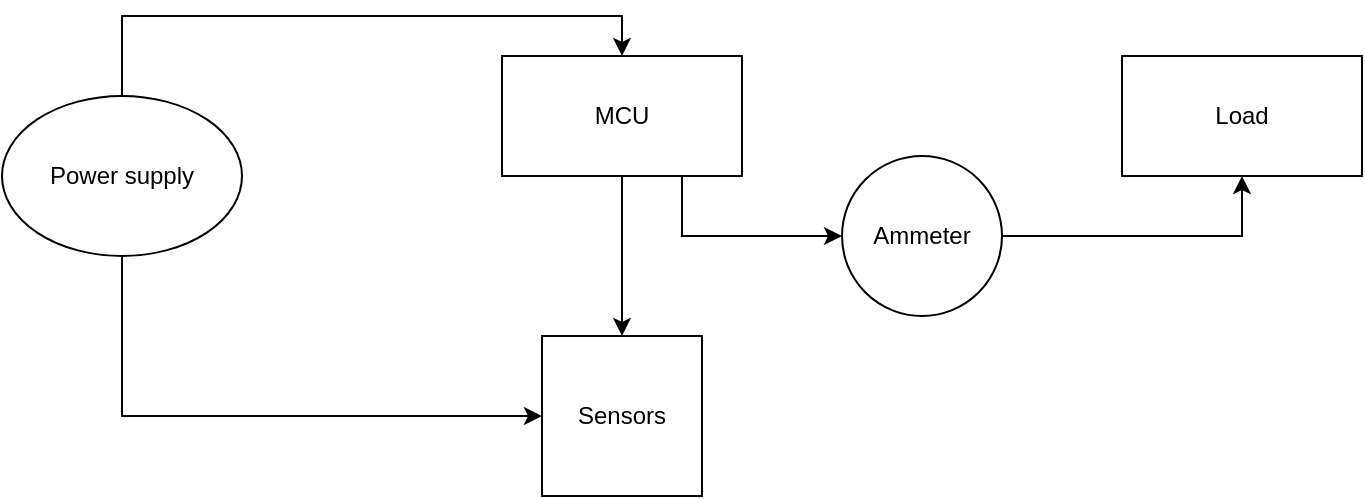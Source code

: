 <mxfile version="22.1.17" type="device">
  <diagram name="Page-1" id="dWX6x1xyXY-mT5aRhckN">
    <mxGraphModel dx="1034" dy="420" grid="1" gridSize="10" guides="1" tooltips="1" connect="1" arrows="1" fold="1" page="1" pageScale="1" pageWidth="827" pageHeight="1169" math="0" shadow="0">
      <root>
        <mxCell id="0" />
        <mxCell id="1" parent="0" />
        <mxCell id="5MbxTwnn57qXb6Gi0jye-10" style="edgeStyle=orthogonalEdgeStyle;rounded=0;orthogonalLoop=1;jettySize=auto;html=1;exitX=0.5;exitY=1;exitDx=0;exitDy=0;entryX=0.5;entryY=0;entryDx=0;entryDy=0;" edge="1" parent="1" source="5MbxTwnn57qXb6Gi0jye-1" target="5MbxTwnn57qXb6Gi0jye-2">
          <mxGeometry relative="1" as="geometry" />
        </mxCell>
        <mxCell id="5MbxTwnn57qXb6Gi0jye-14" style="edgeStyle=orthogonalEdgeStyle;rounded=0;orthogonalLoop=1;jettySize=auto;html=1;exitX=0.75;exitY=1;exitDx=0;exitDy=0;entryX=0;entryY=0.5;entryDx=0;entryDy=0;" edge="1" parent="1" source="5MbxTwnn57qXb6Gi0jye-1" target="5MbxTwnn57qXb6Gi0jye-6">
          <mxGeometry relative="1" as="geometry" />
        </mxCell>
        <mxCell id="5MbxTwnn57qXb6Gi0jye-1" value="MCU" style="rounded=0;whiteSpace=wrap;html=1;" vertex="1" parent="1">
          <mxGeometry x="330" y="170" width="120" height="60" as="geometry" />
        </mxCell>
        <mxCell id="5MbxTwnn57qXb6Gi0jye-2" value="Sensors" style="whiteSpace=wrap;html=1;aspect=fixed;" vertex="1" parent="1">
          <mxGeometry x="350" y="310" width="80" height="80" as="geometry" />
        </mxCell>
        <mxCell id="5MbxTwnn57qXb6Gi0jye-11" style="edgeStyle=orthogonalEdgeStyle;rounded=0;orthogonalLoop=1;jettySize=auto;html=1;exitX=0.5;exitY=1;exitDx=0;exitDy=0;entryX=0;entryY=0.5;entryDx=0;entryDy=0;" edge="1" parent="1" source="5MbxTwnn57qXb6Gi0jye-5" target="5MbxTwnn57qXb6Gi0jye-2">
          <mxGeometry relative="1" as="geometry" />
        </mxCell>
        <mxCell id="5MbxTwnn57qXb6Gi0jye-12" style="edgeStyle=orthogonalEdgeStyle;rounded=0;orthogonalLoop=1;jettySize=auto;html=1;exitX=0.5;exitY=0;exitDx=0;exitDy=0;entryX=0.5;entryY=0;entryDx=0;entryDy=0;" edge="1" parent="1" source="5MbxTwnn57qXb6Gi0jye-5" target="5MbxTwnn57qXb6Gi0jye-1">
          <mxGeometry relative="1" as="geometry" />
        </mxCell>
        <mxCell id="5MbxTwnn57qXb6Gi0jye-5" value="Power supply" style="ellipse;whiteSpace=wrap;html=1;" vertex="1" parent="1">
          <mxGeometry x="80" y="190" width="120" height="80" as="geometry" />
        </mxCell>
        <mxCell id="5MbxTwnn57qXb6Gi0jye-15" style="edgeStyle=orthogonalEdgeStyle;rounded=0;orthogonalLoop=1;jettySize=auto;html=1;exitX=1;exitY=0.5;exitDx=0;exitDy=0;entryX=0.5;entryY=1;entryDx=0;entryDy=0;" edge="1" parent="1" source="5MbxTwnn57qXb6Gi0jye-6" target="5MbxTwnn57qXb6Gi0jye-7">
          <mxGeometry relative="1" as="geometry" />
        </mxCell>
        <mxCell id="5MbxTwnn57qXb6Gi0jye-6" value="Ammeter" style="ellipse;whiteSpace=wrap;html=1;aspect=fixed;" vertex="1" parent="1">
          <mxGeometry x="500" y="220" width="80" height="80" as="geometry" />
        </mxCell>
        <mxCell id="5MbxTwnn57qXb6Gi0jye-7" value="Load" style="rounded=0;whiteSpace=wrap;html=1;" vertex="1" parent="1">
          <mxGeometry x="640" y="170" width="120" height="60" as="geometry" />
        </mxCell>
      </root>
    </mxGraphModel>
  </diagram>
</mxfile>
